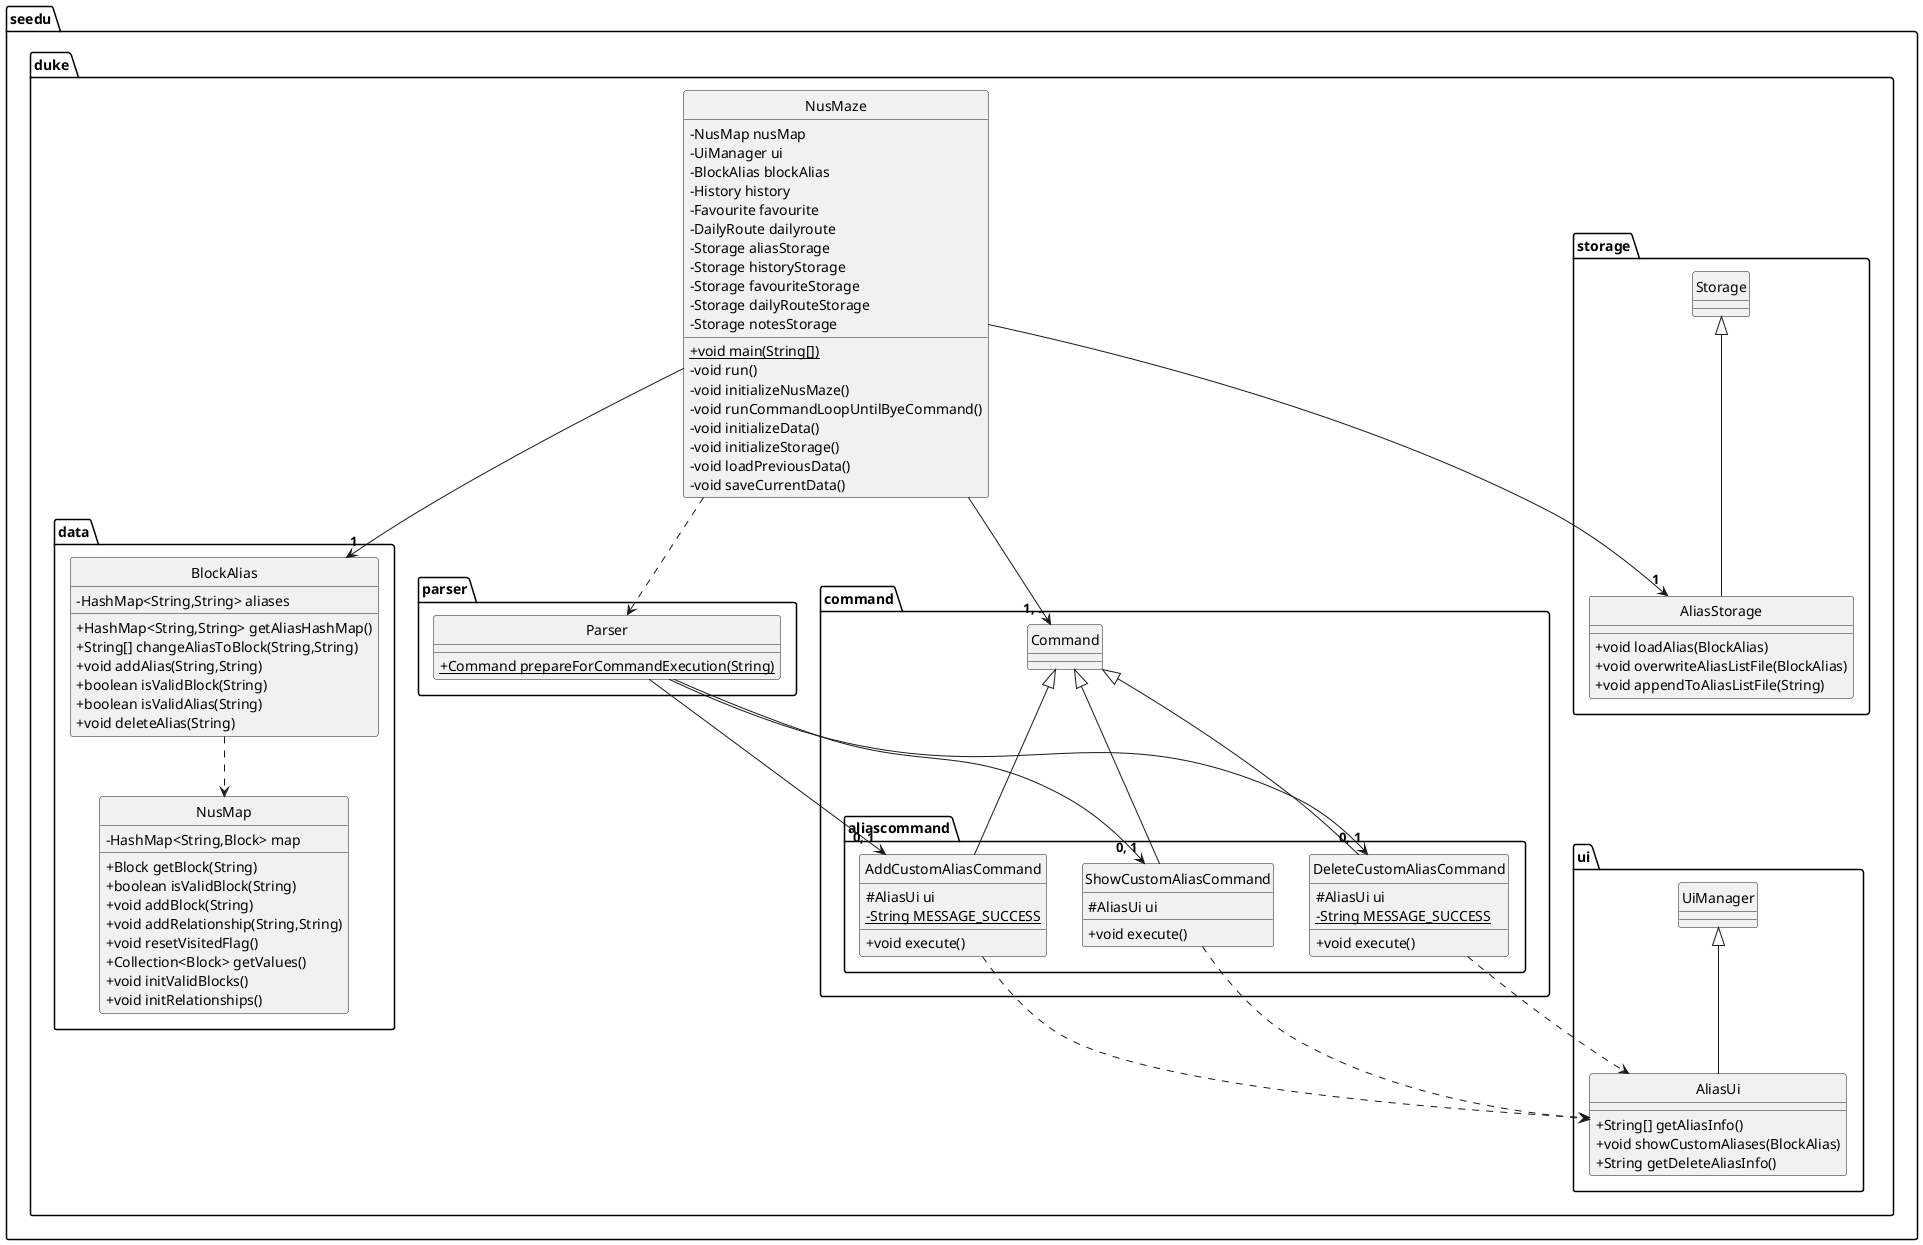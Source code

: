 @startuml
hide circle
skinparam classAttributeIconSize 0

class seedu.duke.command.aliascommand.ShowCustomAliasCommand {
# AliasUi ui
+ void execute()
}
class seedu.duke.command.aliascommand.AddCustomAliasCommand {
# AliasUi ui
- {static} String MESSAGE_SUCCESS
+ void execute()
}
class seedu.duke.data.BlockAlias {
- HashMap<String,String> aliases
+ HashMap<String,String> getAliasHashMap()
+ String[] changeAliasToBlock(String,String)
+ void addAlias(String,String)
+ boolean isValidBlock(String)
+ boolean isValidAlias(String)
+ void deleteAlias(String)
}
class seedu.duke.data.NusMap {
- HashMap<String,Block> map
+ Block getBlock(String)
+ boolean isValidBlock(String)
+ void addBlock(String)
+ void addRelationship(String,String)
+ void resetVisitedFlag()
+ Collection<Block> getValues()
+ void initValidBlocks()
+ void initRelationships()
}
class seedu.duke.NusMaze {
- NusMap nusMap
- UiManager ui
- BlockAlias blockAlias
- History history
- Favourite favourite
- DailyRoute dailyroute
- Storage aliasStorage
- Storage historyStorage
- Storage favouriteStorage
- Storage dailyRouteStorage
- Storage notesStorage
+ {static} void main(String[])
- void run()
- void initializeNusMaze()
- void runCommandLoopUntilByeCommand()
- void initializeData()
- void initializeStorage()
- void loadPreviousData()
- void saveCurrentData()
}
class seedu.duke.command.aliascommand.DeleteCustomAliasCommand {
# AliasUi ui
- {static} String MESSAGE_SUCCESS
+ void execute()
}
class seedu.duke.parser.Parser {
+ {static} Command prepareForCommandExecution(String)
}
class seedu.duke.storage.AliasStorage {
+ void loadAlias(BlockAlias)
+ void overwriteAliasListFile(BlockAlias)
+ void appendToAliasListFile(String)
}
class seedu.duke.ui.AliasUi {
+ String[] getAliasInfo()
+ void showCustomAliases(BlockAlias)
+ String getDeleteAliasInfo()
}


seedu.duke.command.Command <|-- seedu.duke.command.aliascommand.ShowCustomAliasCommand
seedu.duke.command.Command <|-- seedu.duke.command.aliascommand.AddCustomAliasCommand
seedu.duke.command.Command <|-- seedu.duke.command.aliascommand.DeleteCustomAliasCommand
seedu.duke.storage.Storage <|-- seedu.duke.storage.AliasStorage
seedu.duke.ui.UiManager <|-- seedu.duke.ui.AliasUi

seedu.duke.NusMaze --> "**1, ..**" seedu.duke.command.Command

seedu.duke.parser.Parser --> "**0, 1**" seedu.duke.command.aliascommand.DeleteCustomAliasCommand
seedu.duke.parser.Parser --> "**0, 1**" seedu.duke.command.aliascommand.AddCustomAliasCommand
seedu.duke.parser.Parser --> "**0, 1**" seedu.duke.command.aliascommand.ShowCustomAliasCommand

seedu.duke.command.aliascommand.DeleteCustomAliasCommand ..> seedu.duke.ui.AliasUi
seedu.duke.command.aliascommand.AddCustomAliasCommand ..> seedu.duke.ui.AliasUi
seedu.duke.command.aliascommand.ShowCustomAliasCommand ..> seedu.duke.ui.AliasUi

seedu.duke.NusMaze --> "**1**" seedu.duke.data.BlockAlias
seedu.duke.NusMaze ..> seedu.duke.parser.Parser
seedu.duke.NusMaze --> "**1**" seedu.duke.storage.AliasStorage

seedu.duke.data.BlockAlias ..> seedu.duke.data.NusMap

@enduml